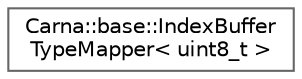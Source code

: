 digraph "Graphical Class Hierarchy"
{
 // LATEX_PDF_SIZE
  bgcolor="transparent";
  edge [fontname=Helvetica,fontsize=10,labelfontname=Helvetica,labelfontsize=10];
  node [fontname=Helvetica,fontsize=10,shape=box,height=0.2,width=0.4];
  rankdir="LR";
  Node0 [id="Node000000",label="Carna::base::IndexBuffer\lTypeMapper\< uint8_t \>",height=0.2,width=0.4,color="grey40", fillcolor="white", style="filled",URL="$structCarna_1_1base_1_1IndexBufferTypeMapper_3_01uint8__t_01_4.html",tooltip="Maps uint8_t to IndexBufferBase::TYPE_UINT_8."];
}
